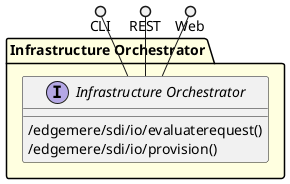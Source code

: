 @startuml



package "Infrastructure Orchestrator" #lightyellow {

    interface "Infrastructure Orchestrator" as i {
            /edgemere/sdi/io/evaluaterequest()
            /edgemere/sdi/io/provision()
    
    }
}

CLI ()-- i
REST ()-- i
Web ()-- i

package "Infrastructure Orchestrator" #lightyellow {
    
}



@enduml
